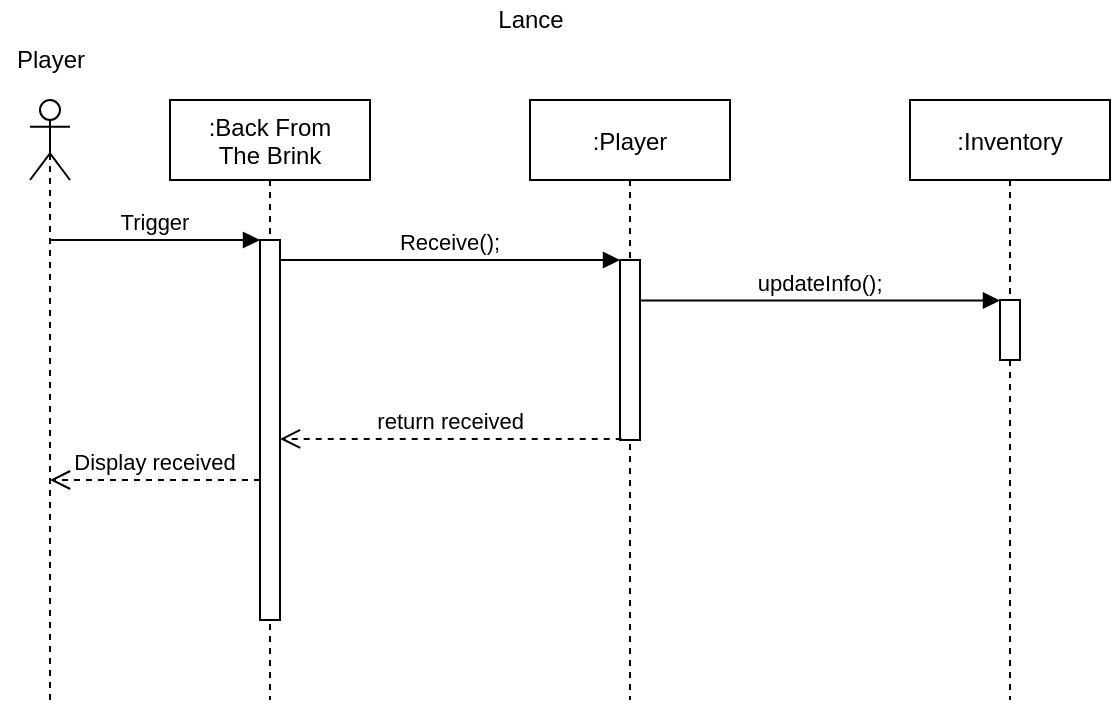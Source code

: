 <mxfile version="13.9.9" type="device"><diagram id="kgpKYQtTHZ0yAKxKKP6v" name="Page-1"><mxGraphModel dx="890" dy="680" grid="1" gridSize="10" guides="1" tooltips="1" connect="1" arrows="1" fold="1" page="1" pageScale="1" pageWidth="850" pageHeight="1100" math="0" shadow="0"><root><mxCell id="0"/><mxCell id="1" parent="0"/><mxCell id="3nuBFxr9cyL0pnOWT2aG-1" value=":Back From&#10;The Brink" style="shape=umlLifeline;perimeter=lifelinePerimeter;container=1;collapsible=0;recursiveResize=0;rounded=0;shadow=0;strokeWidth=1;" parent="1" vertex="1"><mxGeometry x="120" y="80" width="100" height="300" as="geometry"/></mxCell><mxCell id="3nuBFxr9cyL0pnOWT2aG-2" value="" style="points=[];perimeter=orthogonalPerimeter;rounded=0;shadow=0;strokeWidth=1;" parent="3nuBFxr9cyL0pnOWT2aG-1" vertex="1"><mxGeometry x="45" y="70" width="10" height="190" as="geometry"/></mxCell><mxCell id="3nuBFxr9cyL0pnOWT2aG-5" value=":Player" style="shape=umlLifeline;perimeter=lifelinePerimeter;container=1;collapsible=0;recursiveResize=0;rounded=0;shadow=0;strokeWidth=1;" parent="1" vertex="1"><mxGeometry x="300" y="80" width="100" height="300" as="geometry"/></mxCell><mxCell id="3nuBFxr9cyL0pnOWT2aG-6" value="" style="points=[];perimeter=orthogonalPerimeter;rounded=0;shadow=0;strokeWidth=1;" parent="3nuBFxr9cyL0pnOWT2aG-5" vertex="1"><mxGeometry x="45" y="80" width="10" height="90" as="geometry"/></mxCell><mxCell id="3nuBFxr9cyL0pnOWT2aG-7" value="return received" style="verticalAlign=bottom;endArrow=open;dashed=1;endSize=8;exitX=0.086;exitY=0.994;shadow=0;strokeWidth=1;exitDx=0;exitDy=0;exitPerimeter=0;" parent="1" source="3nuBFxr9cyL0pnOWT2aG-6" target="3nuBFxr9cyL0pnOWT2aG-2" edge="1"><mxGeometry relative="1" as="geometry"><mxPoint x="275" y="236" as="targetPoint"/></mxGeometry></mxCell><mxCell id="3nuBFxr9cyL0pnOWT2aG-8" value="Receive();" style="verticalAlign=bottom;endArrow=block;entryX=0;entryY=0;shadow=0;strokeWidth=1;" parent="1" source="3nuBFxr9cyL0pnOWT2aG-2" target="3nuBFxr9cyL0pnOWT2aG-6" edge="1"><mxGeometry relative="1" as="geometry"><mxPoint x="275" y="160" as="sourcePoint"/></mxGeometry></mxCell><mxCell id="ICzBVdSw6qREEAKZk2CO-2" value="" style="shape=umlActor;verticalLabelPosition=bottom;verticalAlign=top;html=1;" parent="1" vertex="1"><mxGeometry x="50" y="80" width="20" height="40" as="geometry"/></mxCell><mxCell id="ICzBVdSw6qREEAKZk2CO-3" value="" style="endArrow=none;dashed=1;html=1;entryX=0.5;entryY=0.5;entryDx=0;entryDy=0;entryPerimeter=0;" parent="1" target="ICzBVdSw6qREEAKZk2CO-2" edge="1"><mxGeometry width="50" height="50" relative="1" as="geometry"><mxPoint x="60" y="380" as="sourcePoint"/><mxPoint x="60" y="190" as="targetPoint"/></mxGeometry></mxCell><mxCell id="ICzBVdSw6qREEAKZk2CO-4" value=":Inventory" style="shape=umlLifeline;perimeter=lifelinePerimeter;container=1;collapsible=0;recursiveResize=0;rounded=0;shadow=0;strokeWidth=1;" parent="1" vertex="1"><mxGeometry x="490" y="80" width="100" height="300" as="geometry"/></mxCell><mxCell id="ICzBVdSw6qREEAKZk2CO-5" value="" style="points=[];perimeter=orthogonalPerimeter;rounded=0;shadow=0;strokeWidth=1;" parent="ICzBVdSw6qREEAKZk2CO-4" vertex="1"><mxGeometry x="45" y="100" width="10" height="30" as="geometry"/></mxCell><mxCell id="ICzBVdSw6qREEAKZk2CO-6" value="Trigger" style="verticalAlign=bottom;endArrow=block;shadow=0;strokeWidth=1;" parent="1" target="3nuBFxr9cyL0pnOWT2aG-2" edge="1"><mxGeometry relative="1" as="geometry"><mxPoint x="60" y="150" as="sourcePoint"/><mxPoint x="230" y="160.0" as="targetPoint"/></mxGeometry></mxCell><mxCell id="ICzBVdSw6qREEAKZk2CO-7" value="updateInfo();" style="verticalAlign=bottom;endArrow=block;shadow=0;strokeWidth=1;exitX=1.057;exitY=0.225;exitDx=0;exitDy=0;exitPerimeter=0;" parent="1" source="3nuBFxr9cyL0pnOWT2aG-6" target="ICzBVdSw6qREEAKZk2CO-5" edge="1"><mxGeometry relative="1" as="geometry"><mxPoint x="360" y="170.0" as="sourcePoint"/><mxPoint x="530" y="170.0" as="targetPoint"/></mxGeometry></mxCell><mxCell id="ICzBVdSw6qREEAKZk2CO-15" value="Display received" style="verticalAlign=bottom;endArrow=open;dashed=1;endSize=8;shadow=0;strokeWidth=1;" parent="1" source="3nuBFxr9cyL0pnOWT2aG-2" edge="1"><mxGeometry relative="1" as="geometry"><mxPoint x="60" y="270.0" as="targetPoint"/><mxPoint x="230.86" y="270.0" as="sourcePoint"/></mxGeometry></mxCell><mxCell id="ICzBVdSw6qREEAKZk2CO-16" value="Player" style="text;html=1;align=center;verticalAlign=middle;resizable=0;points=[];autosize=1;" parent="1" vertex="1"><mxGeometry x="35" y="50" width="50" height="20" as="geometry"/></mxCell><mxCell id="dzJbwAdTw-zOQSNk2PBE-1" value="Lance" style="text;html=1;align=center;verticalAlign=middle;resizable=0;points=[];autosize=1;" vertex="1" parent="1"><mxGeometry x="275" y="30" width="50" height="20" as="geometry"/></mxCell></root></mxGraphModel></diagram></mxfile>